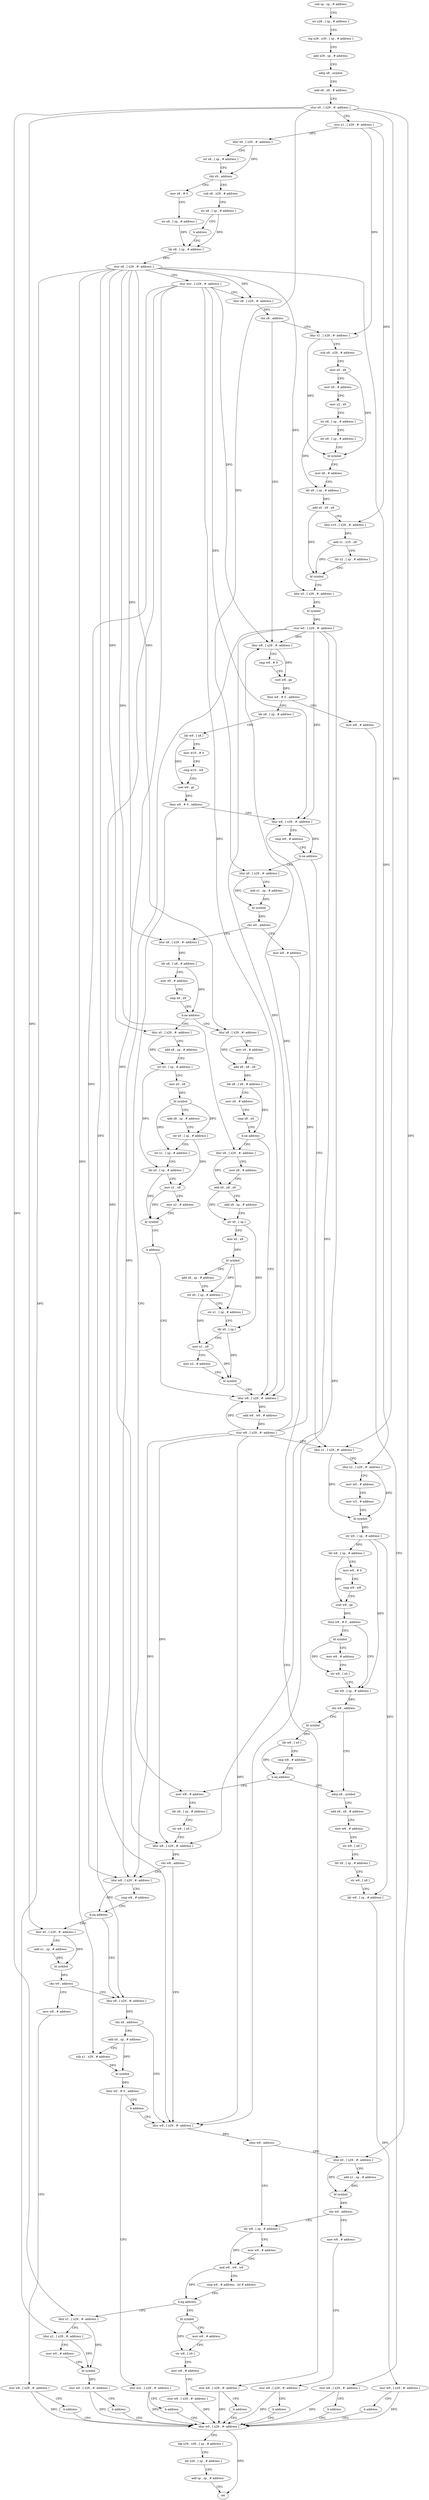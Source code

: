 digraph "func" {
"4294168" [label = "sub sp , sp , # address" ]
"4294172" [label = "str x28 , [ sp , # address ]" ]
"4294176" [label = "stp x29 , x30 , [ sp , # address ]" ]
"4294180" [label = "add x29 , sp , # address" ]
"4294184" [label = "adrp x8 , symbol" ]
"4294188" [label = "add x8 , x8 , # address" ]
"4294192" [label = "stur x0 , [ x29 , #- address ]" ]
"4294196" [label = "stur x1 , [ x29 , #- address ]" ]
"4294200" [label = "ldur x9 , [ x29 , #- address ]" ]
"4294204" [label = "str x8 , [ sp , # address ]" ]
"4294208" [label = "cbz x9 , address" ]
"4294224" [label = "mov x8 , # 0" ]
"4294212" [label = "sub x8 , x29 , # address" ]
"4294228" [label = "str x8 , [ sp , # address ]" ]
"4294232" [label = "ldr x8 , [ sp , # address ]" ]
"4294216" [label = "str x8 , [ sp , # address ]" ]
"4294220" [label = "b address" ]
"4294324" [label = "ldur w8 , [ x29 , #- address ]" ]
"4294328" [label = "cmp w8 , # 0" ]
"4294332" [label = "cset w8 , ge" ]
"4294336" [label = "tbnz w8 , # 0 , address" ]
"4294352" [label = "ldr x8 , [ sp , # address ]" ]
"4294340" [label = "mov w8 , # address" ]
"4294252" [label = "ldur x1 , [ x29 , #- address ]" ]
"4294256" [label = "sub x8 , x29 , # address" ]
"4294260" [label = "mov x0 , x8" ]
"4294264" [label = "mov x9 , # address" ]
"4294268" [label = "mov x2 , x9" ]
"4294272" [label = "str x8 , [ sp , # address ]" ]
"4294276" [label = "str x9 , [ sp , # address ]" ]
"4294280" [label = "bl symbol" ]
"4294284" [label = "mov x8 , # address" ]
"4294288" [label = "ldr x9 , [ sp , # address ]" ]
"4294292" [label = "add x0 , x9 , x8" ]
"4294296" [label = "ldur x10 , [ x29 , #- address ]" ]
"4294300" [label = "add x1 , x10 , x8" ]
"4294304" [label = "ldr x2 , [ sp , # address ]" ]
"4294308" [label = "bl symbol" ]
"4294312" [label = "ldur x0 , [ x29 , #- address ]" ]
"4294316" [label = "bl symbol" ]
"4294320" [label = "stur w0 , [ x29 , #- address ]" ]
"4294236" [label = "stur x8 , [ x29 , #- address ]" ]
"4294240" [label = "stur wzr , [ x29 , #- address ]" ]
"4294244" [label = "ldur x8 , [ x29 , #- address ]" ]
"4294248" [label = "cbz x8 , address" ]
"4294356" [label = "ldr w9 , [ x8 ]" ]
"4294360" [label = "mov w10 , # 0" ]
"4294364" [label = "cmp w10 , w9" ]
"4294368" [label = "cset w9 , gt" ]
"4294372" [label = "tbnz w9 , # 0 , address" ]
"4294700" [label = "mov w8 , # address" ]
"4294376" [label = "ldur w8 , [ x29 , #- address ]" ]
"4294344" [label = "stur w8 , [ x29 , #- address ]" ]
"4294348" [label = "b address" ]
"4294896" [label = "ldur w0 , [ x29 , #- address ]" ]
"4294704" [label = "ldr x9 , [ sp , # address ]" ]
"4294708" [label = "str w8 , [ x9 ]" ]
"4294712" [label = "ldur w8 , [ x29 , #- address ]" ]
"4294716" [label = "cbz w8 , address" ]
"4294796" [label = "ldur w8 , [ x29 , #- address ]" ]
"4294720" [label = "ldur w8 , [ x29 , #- address ]" ]
"4294380" [label = "cmp w8 , # address" ]
"4294384" [label = "b.ne address" ]
"4294584" [label = "ldur x1 , [ x29 , #- address ]" ]
"4294388" [label = "ldur x0 , [ x29 , #- address ]" ]
"4294900" [label = "ldp x29 , x30 , [ sp , # address ]" ]
"4294904" [label = "ldr x28 , [ sp , # address ]" ]
"4294908" [label = "add sp , sp , # address" ]
"4294912" [label = "ret" ]
"4294800" [label = "cbnz w8 , address" ]
"4294832" [label = "ldr w8 , [ sp , # address ]" ]
"4294804" [label = "ldur x0 , [ x29 , #- address ]" ]
"4294724" [label = "cmp w8 , # address" ]
"4294728" [label = "b.eq address" ]
"4294760" [label = "ldur x8 , [ x29 , #- address ]" ]
"4294732" [label = "ldur x0 , [ x29 , #- address ]" ]
"4294588" [label = "ldur x2 , [ x29 , #- address ]" ]
"4294592" [label = "mov w0 , # address" ]
"4294596" [label = "mov w3 , # address" ]
"4294600" [label = "bl symbol" ]
"4294604" [label = "str w0 , [ sp , # address ]" ]
"4294608" [label = "ldr w8 , [ sp , # address ]" ]
"4294612" [label = "mov w9 , # 0" ]
"4294616" [label = "cmp w9 , w8" ]
"4294620" [label = "cset w8 , ge" ]
"4294624" [label = "tbnz w8 , # 0 , address" ]
"4294640" [label = "ldr w8 , [ sp , # address ]" ]
"4294628" [label = "bl symbol" ]
"4294392" [label = "add x1 , sp , # address" ]
"4294396" [label = "bl symbol" ]
"4294400" [label = "cbz w0 , address" ]
"4294416" [label = "ldur x8 , [ x29 , #- address ]" ]
"4294404" [label = "mov w8 , # address" ]
"4294836" [label = "mov w9 , # address" ]
"4294840" [label = "and w8 , w8 , w9" ]
"4294844" [label = "cmp w8 , # address , lsl # address" ]
"4294848" [label = "b.eq address" ]
"4294876" [label = "bl symbol" ]
"4294852" [label = "ldur x1 , [ x29 , #- address ]" ]
"4294808" [label = "add x1 , sp , # address" ]
"4294812" [label = "bl symbol" ]
"4294816" [label = "cbz w0 , address" ]
"4294820" [label = "mov w8 , # address" ]
"4294764" [label = "cbz x8 , address" ]
"4294768" [label = "add x0 , sp , # address" ]
"4294736" [label = "add x1 , sp , # address" ]
"4294740" [label = "bl symbol" ]
"4294744" [label = "cbz w0 , address" ]
"4294748" [label = "mov w8 , # address" ]
"4294644" [label = "cbz w8 , address" ]
"4294664" [label = "adrp x8 , symbol" ]
"4294648" [label = "bl symbol" ]
"4294632" [label = "mov w8 , # address" ]
"4294636" [label = "str w8 , [ x0 ]" ]
"4294420" [label = "ldr x8 , [ x8 , # address ]" ]
"4294424" [label = "mov x9 , # address" ]
"4294428" [label = "cmp x8 , x9" ]
"4294432" [label = "b.ne address" ]
"4294488" [label = "ldur x8 , [ x29 , #- address ]" ]
"4294436" [label = "ldur x0 , [ x29 , #- address ]" ]
"4294408" [label = "stur w8 , [ x29 , #- address ]" ]
"4294412" [label = "b address" ]
"4294880" [label = "mov w8 , # address" ]
"4294884" [label = "str w8 , [ x0 ]" ]
"4294888" [label = "mov w8 , # address" ]
"4294892" [label = "stur w8 , [ x29 , #- address ]" ]
"4294856" [label = "ldur x2 , [ x29 , #- address ]" ]
"4294860" [label = "mov w0 , # address" ]
"4294864" [label = "bl symbol" ]
"4294868" [label = "stur w0 , [ x29 , #- address ]" ]
"4294872" [label = "b address" ]
"4294824" [label = "stur w8 , [ x29 , #- address ]" ]
"4294828" [label = "b address" ]
"4294772" [label = "sub x1 , x29 , # address" ]
"4294776" [label = "bl symbol" ]
"4294780" [label = "tbnz w0 , # 0 , address" ]
"4294788" [label = "stur wzr , [ x29 , #- address ]" ]
"4294784" [label = "b address" ]
"4294752" [label = "stur w8 , [ x29 , #- address ]" ]
"4294756" [label = "b address" ]
"4294668" [label = "add x8 , x8 , # address" ]
"4294672" [label = "mov w9 , # address" ]
"4294676" [label = "str w9 , [ x8 ]" ]
"4294680" [label = "ldr x8 , [ sp , # address ]" ]
"4294684" [label = "str w9 , [ x8 ]" ]
"4294688" [label = "ldr w9 , [ sp , # address ]" ]
"4294692" [label = "stur w9 , [ x29 , #- address ]" ]
"4294696" [label = "b address" ]
"4294652" [label = "ldr w8 , [ x0 ]" ]
"4294656" [label = "cmp w8 , # address" ]
"4294660" [label = "b.eq address" ]
"4294492" [label = "mov x9 , # address" ]
"4294496" [label = "add x8 , x8 , x9" ]
"4294500" [label = "ldr x8 , [ x8 , # address ]" ]
"4294504" [label = "mov x9 , # address" ]
"4294508" [label = "cmp x8 , x9" ]
"4294512" [label = "b.ne address" ]
"4294572" [label = "ldur w8 , [ x29 , #- address ]" ]
"4294516" [label = "ldur x8 , [ x29 , #- address ]" ]
"4294440" [label = "add x8 , sp , # address" ]
"4294444" [label = "str x0 , [ sp , # address ]" ]
"4294448" [label = "mov x0 , x8" ]
"4294452" [label = "bl symbol" ]
"4294456" [label = "add x8 , sp , # address" ]
"4294460" [label = "str x0 , [ sp , # address ]" ]
"4294464" [label = "str x1 , [ sp , # address ]" ]
"4294468" [label = "ldr x0 , [ sp , # address ]" ]
"4294472" [label = "mov x1 , x8" ]
"4294476" [label = "mov x2 , # address" ]
"4294480" [label = "bl symbol" ]
"4294484" [label = "b address" ]
"4294792" [label = "b address" ]
"4294576" [label = "add w8 , w8 , # address" ]
"4294580" [label = "stur w8 , [ x29 , #- address ]" ]
"4294520" [label = "mov x9 , # address" ]
"4294524" [label = "add x0 , x8 , x9" ]
"4294528" [label = "add x8 , sp , # address" ]
"4294532" [label = "str x0 , [ sp ]" ]
"4294536" [label = "mov x0 , x8" ]
"4294540" [label = "bl symbol" ]
"4294544" [label = "add x8 , sp , # address" ]
"4294548" [label = "str x0 , [ sp , # address ]" ]
"4294552" [label = "str x1 , [ sp , # address ]" ]
"4294556" [label = "ldr x0 , [ sp ]" ]
"4294560" [label = "mov x1 , x8" ]
"4294564" [label = "mov x2 , # address" ]
"4294568" [label = "bl symbol" ]
"4294168" -> "4294172" [ label = "CFG" ]
"4294172" -> "4294176" [ label = "CFG" ]
"4294176" -> "4294180" [ label = "CFG" ]
"4294180" -> "4294184" [ label = "CFG" ]
"4294184" -> "4294188" [ label = "CFG" ]
"4294188" -> "4294192" [ label = "CFG" ]
"4294192" -> "4294196" [ label = "CFG" ]
"4294192" -> "4294584" [ label = "DFG" ]
"4294192" -> "4294388" [ label = "DFG" ]
"4294192" -> "4294804" [ label = "DFG" ]
"4294192" -> "4294732" [ label = "DFG" ]
"4294192" -> "4294852" [ label = "DFG" ]
"4294196" -> "4294200" [ label = "DFG" ]
"4294196" -> "4294252" [ label = "DFG" ]
"4294196" -> "4294296" [ label = "DFG" ]
"4294200" -> "4294204" [ label = "CFG" ]
"4294200" -> "4294208" [ label = "DFG" ]
"4294204" -> "4294208" [ label = "CFG" ]
"4294208" -> "4294224" [ label = "CFG" ]
"4294208" -> "4294212" [ label = "CFG" ]
"4294224" -> "4294228" [ label = "CFG" ]
"4294212" -> "4294216" [ label = "CFG" ]
"4294228" -> "4294232" [ label = "DFG" ]
"4294232" -> "4294236" [ label = "DFG" ]
"4294216" -> "4294220" [ label = "CFG" ]
"4294216" -> "4294232" [ label = "DFG" ]
"4294220" -> "4294232" [ label = "CFG" ]
"4294324" -> "4294328" [ label = "CFG" ]
"4294324" -> "4294332" [ label = "DFG" ]
"4294328" -> "4294332" [ label = "CFG" ]
"4294332" -> "4294336" [ label = "DFG" ]
"4294336" -> "4294352" [ label = "CFG" ]
"4294336" -> "4294340" [ label = "CFG" ]
"4294352" -> "4294356" [ label = "CFG" ]
"4294340" -> "4294344" [ label = "CFG" ]
"4294252" -> "4294256" [ label = "CFG" ]
"4294252" -> "4294280" [ label = "DFG" ]
"4294256" -> "4294260" [ label = "CFG" ]
"4294260" -> "4294264" [ label = "CFG" ]
"4294260" -> "4294280" [ label = "DFG" ]
"4294264" -> "4294268" [ label = "CFG" ]
"4294268" -> "4294272" [ label = "CFG" ]
"4294272" -> "4294276" [ label = "CFG" ]
"4294272" -> "4294288" [ label = "DFG" ]
"4294276" -> "4294280" [ label = "CFG" ]
"4294280" -> "4294284" [ label = "CFG" ]
"4294284" -> "4294288" [ label = "CFG" ]
"4294288" -> "4294292" [ label = "DFG" ]
"4294292" -> "4294296" [ label = "CFG" ]
"4294292" -> "4294308" [ label = "DFG" ]
"4294296" -> "4294300" [ label = "DFG" ]
"4294300" -> "4294304" [ label = "CFG" ]
"4294300" -> "4294308" [ label = "DFG" ]
"4294304" -> "4294308" [ label = "CFG" ]
"4294308" -> "4294312" [ label = "CFG" ]
"4294312" -> "4294316" [ label = "DFG" ]
"4294316" -> "4294320" [ label = "DFG" ]
"4294320" -> "4294324" [ label = "DFG" ]
"4294320" -> "4294712" [ label = "DFG" ]
"4294320" -> "4294376" [ label = "DFG" ]
"4294320" -> "4294796" [ label = "DFG" ]
"4294320" -> "4294720" [ label = "DFG" ]
"4294320" -> "4294572" [ label = "DFG" ]
"4294236" -> "4294240" [ label = "CFG" ]
"4294236" -> "4294244" [ label = "DFG" ]
"4294236" -> "4294312" [ label = "DFG" ]
"4294236" -> "4294588" [ label = "DFG" ]
"4294236" -> "4294760" [ label = "DFG" ]
"4294236" -> "4294416" [ label = "DFG" ]
"4294236" -> "4294856" [ label = "DFG" ]
"4294236" -> "4294488" [ label = "DFG" ]
"4294236" -> "4294436" [ label = "DFG" ]
"4294236" -> "4294516" [ label = "DFG" ]
"4294236" -> "4294772" [ label = "DFG" ]
"4294240" -> "4294244" [ label = "CFG" ]
"4294240" -> "4294324" [ label = "DFG" ]
"4294240" -> "4294712" [ label = "DFG" ]
"4294240" -> "4294376" [ label = "DFG" ]
"4294240" -> "4294796" [ label = "DFG" ]
"4294240" -> "4294720" [ label = "DFG" ]
"4294240" -> "4294572" [ label = "DFG" ]
"4294244" -> "4294248" [ label = "DFG" ]
"4294248" -> "4294324" [ label = "CFG" ]
"4294248" -> "4294252" [ label = "CFG" ]
"4294356" -> "4294360" [ label = "CFG" ]
"4294356" -> "4294368" [ label = "DFG" ]
"4294360" -> "4294364" [ label = "CFG" ]
"4294364" -> "4294368" [ label = "CFG" ]
"4294368" -> "4294372" [ label = "DFG" ]
"4294372" -> "4294700" [ label = "CFG" ]
"4294372" -> "4294376" [ label = "CFG" ]
"4294700" -> "4294704" [ label = "CFG" ]
"4294376" -> "4294380" [ label = "CFG" ]
"4294376" -> "4294384" [ label = "DFG" ]
"4294344" -> "4294348" [ label = "CFG" ]
"4294344" -> "4294896" [ label = "DFG" ]
"4294348" -> "4294896" [ label = "CFG" ]
"4294896" -> "4294900" [ label = "CFG" ]
"4294896" -> "4294912" [ label = "DFG" ]
"4294704" -> "4294708" [ label = "CFG" ]
"4294708" -> "4294712" [ label = "CFG" ]
"4294712" -> "4294716" [ label = "DFG" ]
"4294716" -> "4294796" [ label = "CFG" ]
"4294716" -> "4294720" [ label = "CFG" ]
"4294796" -> "4294800" [ label = "DFG" ]
"4294720" -> "4294724" [ label = "CFG" ]
"4294720" -> "4294728" [ label = "DFG" ]
"4294380" -> "4294384" [ label = "CFG" ]
"4294384" -> "4294584" [ label = "CFG" ]
"4294384" -> "4294388" [ label = "CFG" ]
"4294584" -> "4294588" [ label = "CFG" ]
"4294584" -> "4294600" [ label = "DFG" ]
"4294388" -> "4294392" [ label = "CFG" ]
"4294388" -> "4294396" [ label = "DFG" ]
"4294900" -> "4294904" [ label = "CFG" ]
"4294904" -> "4294908" [ label = "CFG" ]
"4294908" -> "4294912" [ label = "CFG" ]
"4294800" -> "4294832" [ label = "CFG" ]
"4294800" -> "4294804" [ label = "CFG" ]
"4294832" -> "4294836" [ label = "CFG" ]
"4294832" -> "4294840" [ label = "DFG" ]
"4294804" -> "4294808" [ label = "CFG" ]
"4294804" -> "4294812" [ label = "DFG" ]
"4294724" -> "4294728" [ label = "CFG" ]
"4294728" -> "4294760" [ label = "CFG" ]
"4294728" -> "4294732" [ label = "CFG" ]
"4294760" -> "4294764" [ label = "DFG" ]
"4294732" -> "4294736" [ label = "CFG" ]
"4294732" -> "4294740" [ label = "DFG" ]
"4294588" -> "4294592" [ label = "CFG" ]
"4294588" -> "4294600" [ label = "DFG" ]
"4294592" -> "4294596" [ label = "CFG" ]
"4294596" -> "4294600" [ label = "CFG" ]
"4294600" -> "4294604" [ label = "DFG" ]
"4294604" -> "4294608" [ label = "DFG" ]
"4294604" -> "4294640" [ label = "DFG" ]
"4294604" -> "4294688" [ label = "DFG" ]
"4294608" -> "4294612" [ label = "CFG" ]
"4294608" -> "4294620" [ label = "DFG" ]
"4294612" -> "4294616" [ label = "CFG" ]
"4294616" -> "4294620" [ label = "CFG" ]
"4294620" -> "4294624" [ label = "DFG" ]
"4294624" -> "4294640" [ label = "CFG" ]
"4294624" -> "4294628" [ label = "CFG" ]
"4294640" -> "4294644" [ label = "DFG" ]
"4294628" -> "4294632" [ label = "CFG" ]
"4294628" -> "4294636" [ label = "DFG" ]
"4294392" -> "4294396" [ label = "DFG" ]
"4294396" -> "4294400" [ label = "DFG" ]
"4294400" -> "4294416" [ label = "CFG" ]
"4294400" -> "4294404" [ label = "CFG" ]
"4294416" -> "4294420" [ label = "DFG" ]
"4294404" -> "4294408" [ label = "CFG" ]
"4294836" -> "4294840" [ label = "CFG" ]
"4294840" -> "4294844" [ label = "CFG" ]
"4294840" -> "4294848" [ label = "DFG" ]
"4294844" -> "4294848" [ label = "CFG" ]
"4294848" -> "4294876" [ label = "CFG" ]
"4294848" -> "4294852" [ label = "CFG" ]
"4294876" -> "4294880" [ label = "CFG" ]
"4294876" -> "4294884" [ label = "DFG" ]
"4294852" -> "4294856" [ label = "CFG" ]
"4294852" -> "4294864" [ label = "DFG" ]
"4294808" -> "4294812" [ label = "DFG" ]
"4294812" -> "4294816" [ label = "DFG" ]
"4294816" -> "4294832" [ label = "CFG" ]
"4294816" -> "4294820" [ label = "CFG" ]
"4294820" -> "4294824" [ label = "CFG" ]
"4294764" -> "4294796" [ label = "CFG" ]
"4294764" -> "4294768" [ label = "CFG" ]
"4294768" -> "4294772" [ label = "CFG" ]
"4294768" -> "4294776" [ label = "DFG" ]
"4294736" -> "4294740" [ label = "DFG" ]
"4294740" -> "4294744" [ label = "DFG" ]
"4294744" -> "4294760" [ label = "CFG" ]
"4294744" -> "4294748" [ label = "CFG" ]
"4294748" -> "4294752" [ label = "CFG" ]
"4294644" -> "4294664" [ label = "CFG" ]
"4294644" -> "4294648" [ label = "CFG" ]
"4294664" -> "4294668" [ label = "CFG" ]
"4294648" -> "4294652" [ label = "DFG" ]
"4294632" -> "4294636" [ label = "CFG" ]
"4294636" -> "4294640" [ label = "CFG" ]
"4294420" -> "4294424" [ label = "CFG" ]
"4294420" -> "4294432" [ label = "DFG" ]
"4294424" -> "4294428" [ label = "CFG" ]
"4294428" -> "4294432" [ label = "CFG" ]
"4294432" -> "4294488" [ label = "CFG" ]
"4294432" -> "4294436" [ label = "CFG" ]
"4294488" -> "4294492" [ label = "CFG" ]
"4294488" -> "4294496" [ label = "DFG" ]
"4294436" -> "4294440" [ label = "CFG" ]
"4294436" -> "4294444" [ label = "DFG" ]
"4294408" -> "4294412" [ label = "CFG" ]
"4294408" -> "4294896" [ label = "DFG" ]
"4294412" -> "4294896" [ label = "CFG" ]
"4294880" -> "4294884" [ label = "CFG" ]
"4294884" -> "4294888" [ label = "CFG" ]
"4294888" -> "4294892" [ label = "CFG" ]
"4294892" -> "4294896" [ label = "DFG" ]
"4294856" -> "4294860" [ label = "CFG" ]
"4294856" -> "4294864" [ label = "DFG" ]
"4294860" -> "4294864" [ label = "CFG" ]
"4294864" -> "4294868" [ label = "DFG" ]
"4294868" -> "4294872" [ label = "CFG" ]
"4294868" -> "4294896" [ label = "DFG" ]
"4294872" -> "4294896" [ label = "CFG" ]
"4294824" -> "4294828" [ label = "CFG" ]
"4294824" -> "4294896" [ label = "DFG" ]
"4294828" -> "4294896" [ label = "CFG" ]
"4294772" -> "4294776" [ label = "DFG" ]
"4294776" -> "4294780" [ label = "DFG" ]
"4294780" -> "4294788" [ label = "CFG" ]
"4294780" -> "4294784" [ label = "CFG" ]
"4294788" -> "4294792" [ label = "CFG" ]
"4294788" -> "4294896" [ label = "DFG" ]
"4294784" -> "4294796" [ label = "CFG" ]
"4294752" -> "4294756" [ label = "CFG" ]
"4294752" -> "4294896" [ label = "DFG" ]
"4294756" -> "4294896" [ label = "CFG" ]
"4294668" -> "4294672" [ label = "CFG" ]
"4294672" -> "4294676" [ label = "CFG" ]
"4294676" -> "4294680" [ label = "CFG" ]
"4294680" -> "4294684" [ label = "CFG" ]
"4294684" -> "4294688" [ label = "CFG" ]
"4294688" -> "4294692" [ label = "DFG" ]
"4294692" -> "4294696" [ label = "CFG" ]
"4294692" -> "4294896" [ label = "DFG" ]
"4294696" -> "4294896" [ label = "CFG" ]
"4294652" -> "4294656" [ label = "CFG" ]
"4294652" -> "4294660" [ label = "DFG" ]
"4294656" -> "4294660" [ label = "CFG" ]
"4294660" -> "4294700" [ label = "CFG" ]
"4294660" -> "4294664" [ label = "CFG" ]
"4294492" -> "4294496" [ label = "CFG" ]
"4294496" -> "4294500" [ label = "DFG" ]
"4294500" -> "4294504" [ label = "CFG" ]
"4294500" -> "4294512" [ label = "DFG" ]
"4294504" -> "4294508" [ label = "CFG" ]
"4294508" -> "4294512" [ label = "CFG" ]
"4294512" -> "4294572" [ label = "CFG" ]
"4294512" -> "4294516" [ label = "CFG" ]
"4294572" -> "4294576" [ label = "DFG" ]
"4294516" -> "4294520" [ label = "CFG" ]
"4294516" -> "4294524" [ label = "DFG" ]
"4294440" -> "4294444" [ label = "CFG" ]
"4294444" -> "4294448" [ label = "CFG" ]
"4294444" -> "4294468" [ label = "DFG" ]
"4294448" -> "4294452" [ label = "DFG" ]
"4294452" -> "4294456" [ label = "CFG" ]
"4294452" -> "4294460" [ label = "DFG" ]
"4294452" -> "4294464" [ label = "DFG" ]
"4294456" -> "4294460" [ label = "CFG" ]
"4294460" -> "4294464" [ label = "CFG" ]
"4294460" -> "4294472" [ label = "DFG" ]
"4294464" -> "4294468" [ label = "CFG" ]
"4294468" -> "4294472" [ label = "CFG" ]
"4294468" -> "4294480" [ label = "DFG" ]
"4294472" -> "4294476" [ label = "CFG" ]
"4294472" -> "4294480" [ label = "DFG" ]
"4294476" -> "4294480" [ label = "CFG" ]
"4294480" -> "4294484" [ label = "CFG" ]
"4294484" -> "4294572" [ label = "CFG" ]
"4294792" -> "4294896" [ label = "CFG" ]
"4294576" -> "4294580" [ label = "DFG" ]
"4294580" -> "4294584" [ label = "CFG" ]
"4294580" -> "4294324" [ label = "DFG" ]
"4294580" -> "4294712" [ label = "DFG" ]
"4294580" -> "4294376" [ label = "DFG" ]
"4294580" -> "4294796" [ label = "DFG" ]
"4294580" -> "4294720" [ label = "DFG" ]
"4294580" -> "4294572" [ label = "DFG" ]
"4294520" -> "4294524" [ label = "CFG" ]
"4294524" -> "4294528" [ label = "CFG" ]
"4294524" -> "4294532" [ label = "DFG" ]
"4294528" -> "4294532" [ label = "CFG" ]
"4294532" -> "4294536" [ label = "CFG" ]
"4294532" -> "4294556" [ label = "DFG" ]
"4294536" -> "4294540" [ label = "DFG" ]
"4294540" -> "4294544" [ label = "CFG" ]
"4294540" -> "4294548" [ label = "DFG" ]
"4294540" -> "4294552" [ label = "DFG" ]
"4294544" -> "4294548" [ label = "CFG" ]
"4294548" -> "4294552" [ label = "CFG" ]
"4294548" -> "4294560" [ label = "DFG" ]
"4294552" -> "4294556" [ label = "CFG" ]
"4294556" -> "4294560" [ label = "CFG" ]
"4294556" -> "4294568" [ label = "DFG" ]
"4294560" -> "4294564" [ label = "CFG" ]
"4294560" -> "4294568" [ label = "DFG" ]
"4294564" -> "4294568" [ label = "CFG" ]
"4294568" -> "4294572" [ label = "CFG" ]
}
